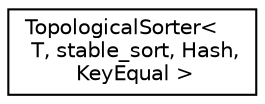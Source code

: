 digraph "Graphical Class Hierarchy"
{
 // LATEX_PDF_SIZE
  edge [fontname="Helvetica",fontsize="10",labelfontname="Helvetica",labelfontsize="10"];
  node [fontname="Helvetica",fontsize="10",shape=record];
  rankdir="LR";
  Node0 [label="TopologicalSorter\<\l T, stable_sort, Hash,\l KeyEqual \>",height=0.2,width=0.4,color="black", fillcolor="white", style="filled",URL="$classutil_1_1_topological_sorter.html",tooltip=" "];
}
